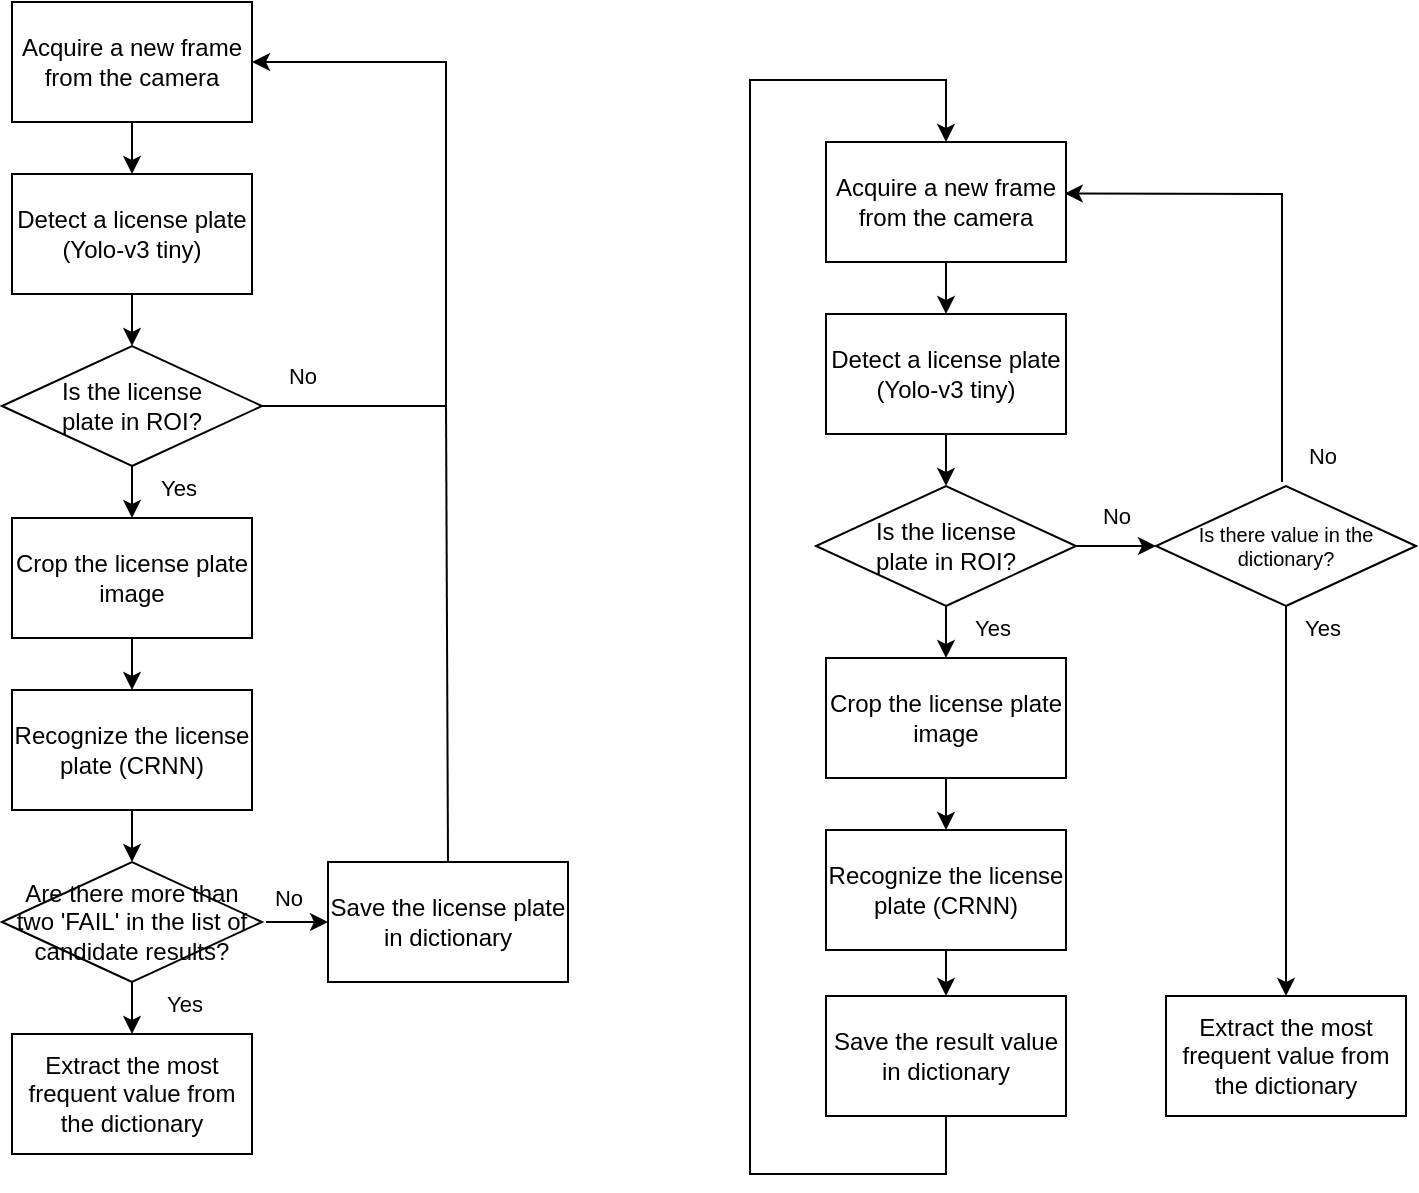 <mxfile version="20.1.1" type="github">
  <diagram id="tjk8-zccm7qPOIl50D6I" name="Page-1">
    <mxGraphModel dx="1422" dy="762" grid="0" gridSize="10" guides="1" tooltips="1" connect="1" arrows="1" fold="1" page="1" pageScale="1" pageWidth="827" pageHeight="1169" math="0" shadow="0">
      <root>
        <mxCell id="0" />
        <mxCell id="1" parent="0" />
        <mxCell id="xw9YYTvhBU25femKJy6E-2" value="Acquire a new frame from the camera" style="rounded=0;whiteSpace=wrap;html=1;flipH=0;flipV=1;" parent="1" vertex="1">
          <mxGeometry x="45" y="110" width="120" height="60" as="geometry" />
        </mxCell>
        <mxCell id="xw9YYTvhBU25femKJy6E-3" value="Detect a license plate&lt;br&gt;(Yolo-v3 tiny)" style="rounded=0;whiteSpace=wrap;html=1;flipH=0;flipV=1;" parent="1" vertex="1">
          <mxGeometry x="45" y="196" width="120" height="60" as="geometry" />
        </mxCell>
        <mxCell id="xw9YYTvhBU25femKJy6E-4" value="Is the license&lt;br&gt;plate in ROI?" style="rhombus;whiteSpace=wrap;html=1;flipH=0;flipV=1;" parent="1" vertex="1">
          <mxGeometry x="40" y="282" width="130" height="60" as="geometry" />
        </mxCell>
        <mxCell id="xw9YYTvhBU25femKJy6E-8" value="Crop the license plate&lt;br&gt;image" style="rounded=0;whiteSpace=wrap;html=1;flipH=0;flipV=1;" parent="1" vertex="1">
          <mxGeometry x="45" y="368" width="120" height="60" as="geometry" />
        </mxCell>
        <mxCell id="xw9YYTvhBU25femKJy6E-9" value="Recognize the license plate (CRNN)" style="rounded=0;whiteSpace=wrap;html=1;flipH=0;flipV=1;" parent="1" vertex="1">
          <mxGeometry x="45" y="454" width="120" height="60" as="geometry" />
        </mxCell>
        <mxCell id="xw9YYTvhBU25femKJy6E-17" value="Are there more than two &#39;FAIL&#39; in the list of candidate results?" style="rhombus;whiteSpace=wrap;html=1;flipH=1;flipV=1;" parent="1" vertex="1">
          <mxGeometry x="40" y="540" width="130" height="60" as="geometry" />
        </mxCell>
        <mxCell id="xw9YYTvhBU25femKJy6E-18" value="Save the license plate in dictionary" style="rounded=0;whiteSpace=wrap;html=1;flipH=1;flipV=0;" parent="1" vertex="1">
          <mxGeometry x="203" y="540" width="120" height="60" as="geometry" />
        </mxCell>
        <mxCell id="xw9YYTvhBU25femKJy6E-19" value="Extract the most frequent value from the dictionary" style="rounded=0;whiteSpace=wrap;html=1;flipH=0;flipV=1;" parent="1" vertex="1">
          <mxGeometry x="45" y="626" width="120" height="60" as="geometry" />
        </mxCell>
        <mxCell id="nsxDlxBpBc2tqzMoZprM-2" value="" style="endArrow=none;html=1;rounded=0;fontSize=11;exitX=0.5;exitY=0;exitDx=0;exitDy=0;" parent="1" source="xw9YYTvhBU25femKJy6E-18" edge="1">
          <mxGeometry width="50" height="50" relative="1" as="geometry">
            <mxPoint x="335" y="500" as="sourcePoint" />
            <mxPoint x="262" y="310" as="targetPoint" />
          </mxGeometry>
        </mxCell>
        <mxCell id="nsxDlxBpBc2tqzMoZprM-3" value="No" style="text;html=1;align=center;verticalAlign=middle;resizable=0;points=[];autosize=1;strokeColor=none;fillColor=none;fontSize=11;" parent="1" vertex="1">
          <mxGeometry x="170" y="282" width="40" height="30" as="geometry" />
        </mxCell>
        <mxCell id="nsxDlxBpBc2tqzMoZprM-4" value="Yes" style="text;html=1;align=center;verticalAlign=middle;resizable=0;points=[];autosize=1;strokeColor=none;fillColor=none;fontSize=11;" parent="1" vertex="1">
          <mxGeometry x="111" y="596" width="40" height="30" as="geometry" />
        </mxCell>
        <mxCell id="nsxDlxBpBc2tqzMoZprM-6" value="" style="endArrow=classic;html=1;rounded=0;fontSize=11;exitX=0.5;exitY=1;exitDx=0;exitDy=0;" parent="1" source="xw9YYTvhBU25femKJy6E-2" target="xw9YYTvhBU25femKJy6E-3" edge="1">
          <mxGeometry width="50" height="50" relative="1" as="geometry">
            <mxPoint x="352" y="480" as="sourcePoint" />
            <mxPoint x="402" y="430" as="targetPoint" />
          </mxGeometry>
        </mxCell>
        <mxCell id="nsxDlxBpBc2tqzMoZprM-7" value="" style="endArrow=classic;html=1;rounded=0;fontSize=11;exitX=0.5;exitY=1;exitDx=0;exitDy=0;" parent="1" source="xw9YYTvhBU25femKJy6E-3" target="xw9YYTvhBU25femKJy6E-4" edge="1">
          <mxGeometry width="50" height="50" relative="1" as="geometry">
            <mxPoint x="115" y="180" as="sourcePoint" />
            <mxPoint x="115" y="206" as="targetPoint" />
          </mxGeometry>
        </mxCell>
        <mxCell id="nsxDlxBpBc2tqzMoZprM-8" value="" style="endArrow=classic;html=1;rounded=0;fontSize=11;exitX=0.5;exitY=1;exitDx=0;exitDy=0;" parent="1" source="xw9YYTvhBU25femKJy6E-4" target="xw9YYTvhBU25femKJy6E-8" edge="1">
          <mxGeometry width="50" height="50" relative="1" as="geometry">
            <mxPoint x="125" y="190" as="sourcePoint" />
            <mxPoint x="125" y="216" as="targetPoint" />
          </mxGeometry>
        </mxCell>
        <mxCell id="nsxDlxBpBc2tqzMoZprM-9" value="" style="endArrow=classic;html=1;rounded=0;fontSize=11;exitX=0.5;exitY=1;exitDx=0;exitDy=0;" parent="1" source="xw9YYTvhBU25femKJy6E-8" target="xw9YYTvhBU25femKJy6E-9" edge="1">
          <mxGeometry width="50" height="50" relative="1" as="geometry">
            <mxPoint x="135" y="200" as="sourcePoint" />
            <mxPoint x="135" y="226" as="targetPoint" />
          </mxGeometry>
        </mxCell>
        <mxCell id="nsxDlxBpBc2tqzMoZprM-10" value="" style="endArrow=classic;html=1;rounded=0;fontSize=11;exitX=0.5;exitY=1;exitDx=0;exitDy=0;" parent="1" source="xw9YYTvhBU25femKJy6E-9" target="xw9YYTvhBU25femKJy6E-17" edge="1">
          <mxGeometry width="50" height="50" relative="1" as="geometry">
            <mxPoint x="145" y="210" as="sourcePoint" />
            <mxPoint x="145" y="236" as="targetPoint" />
          </mxGeometry>
        </mxCell>
        <mxCell id="nsxDlxBpBc2tqzMoZprM-11" value="" style="endArrow=classic;html=1;rounded=0;fontSize=11;exitX=0.5;exitY=1;exitDx=0;exitDy=0;" parent="1" source="xw9YYTvhBU25femKJy6E-17" target="xw9YYTvhBU25femKJy6E-19" edge="1">
          <mxGeometry width="50" height="50" relative="1" as="geometry">
            <mxPoint x="155" y="220" as="sourcePoint" />
            <mxPoint x="155" y="246" as="targetPoint" />
          </mxGeometry>
        </mxCell>
        <mxCell id="nsxDlxBpBc2tqzMoZprM-13" value="" style="endArrow=classic;html=1;rounded=0;fontSize=11;entryX=0;entryY=0.5;entryDx=0;entryDy=0;" parent="1" target="xw9YYTvhBU25femKJy6E-18" edge="1">
          <mxGeometry width="50" height="50" relative="1" as="geometry">
            <mxPoint x="172" y="570" as="sourcePoint" />
            <mxPoint x="175" y="266" as="targetPoint" />
          </mxGeometry>
        </mxCell>
        <mxCell id="nsxDlxBpBc2tqzMoZprM-14" value="" style="endArrow=classic;html=1;rounded=0;fontSize=11;exitX=1;exitY=0.5;exitDx=0;exitDy=0;entryX=1;entryY=0.5;entryDx=0;entryDy=0;" parent="1" source="xw9YYTvhBU25femKJy6E-4" target="xw9YYTvhBU25femKJy6E-2" edge="1">
          <mxGeometry width="50" height="50" relative="1" as="geometry">
            <mxPoint x="352" y="480" as="sourcePoint" />
            <mxPoint x="402" y="430" as="targetPoint" />
            <Array as="points">
              <mxPoint x="262" y="312" />
              <mxPoint x="262" y="140" />
            </Array>
          </mxGeometry>
        </mxCell>
        <mxCell id="nsxDlxBpBc2tqzMoZprM-18" value="No" style="text;html=1;align=center;verticalAlign=middle;resizable=0;points=[];autosize=1;strokeColor=none;fillColor=none;fontSize=11;" parent="1" vertex="1">
          <mxGeometry x="163" y="543" width="40" height="30" as="geometry" />
        </mxCell>
        <mxCell id="nsxDlxBpBc2tqzMoZprM-19" value="Yes" style="text;html=1;align=center;verticalAlign=middle;resizable=0;points=[];autosize=1;strokeColor=none;fillColor=none;fontSize=11;" parent="1" vertex="1">
          <mxGeometry x="108" y="338" width="40" height="30" as="geometry" />
        </mxCell>
        <mxCell id="nsxDlxBpBc2tqzMoZprM-20" value="Acquire a new frame from the camera" style="rounded=0;whiteSpace=wrap;html=1;flipH=0;flipV=1;" parent="1" vertex="1">
          <mxGeometry x="452" y="180" width="120" height="60" as="geometry" />
        </mxCell>
        <mxCell id="nsxDlxBpBc2tqzMoZprM-21" value="Detect a license plate&lt;br&gt;(Yolo-v3 tiny)" style="rounded=0;whiteSpace=wrap;html=1;flipH=0;flipV=1;" parent="1" vertex="1">
          <mxGeometry x="452" y="266" width="120" height="60" as="geometry" />
        </mxCell>
        <mxCell id="nsxDlxBpBc2tqzMoZprM-22" value="Is the license&lt;br&gt;plate in ROI?" style="rhombus;whiteSpace=wrap;html=1;flipH=0;flipV=1;" parent="1" vertex="1">
          <mxGeometry x="447" y="352" width="130" height="60" as="geometry" />
        </mxCell>
        <mxCell id="nsxDlxBpBc2tqzMoZprM-23" value="Crop the license plate&lt;br&gt;image" style="rounded=0;whiteSpace=wrap;html=1;flipH=0;flipV=1;" parent="1" vertex="1">
          <mxGeometry x="452" y="438" width="120" height="60" as="geometry" />
        </mxCell>
        <mxCell id="nsxDlxBpBc2tqzMoZprM-24" value="Recognize the license plate (CRNN)" style="rounded=0;whiteSpace=wrap;html=1;flipH=0;flipV=1;" parent="1" vertex="1">
          <mxGeometry x="452" y="524" width="120" height="60" as="geometry" />
        </mxCell>
        <mxCell id="nsxDlxBpBc2tqzMoZprM-27" value="Extract the most frequent value from the dictionary" style="rounded=0;whiteSpace=wrap;html=1;flipH=0;flipV=1;" parent="1" vertex="1">
          <mxGeometry x="622" y="607" width="120" height="60" as="geometry" />
        </mxCell>
        <mxCell id="nsxDlxBpBc2tqzMoZprM-29" value="No" style="text;html=1;align=center;verticalAlign=middle;resizable=0;points=[];autosize=1;strokeColor=none;fillColor=none;fontSize=11;" parent="1" vertex="1">
          <mxGeometry x="577" y="352" width="40" height="30" as="geometry" />
        </mxCell>
        <mxCell id="nsxDlxBpBc2tqzMoZprM-31" value="" style="endArrow=classic;html=1;rounded=0;fontSize=11;exitX=0.5;exitY=1;exitDx=0;exitDy=0;" parent="1" source="nsxDlxBpBc2tqzMoZprM-20" target="nsxDlxBpBc2tqzMoZprM-21" edge="1">
          <mxGeometry width="50" height="50" relative="1" as="geometry">
            <mxPoint x="759" y="550" as="sourcePoint" />
            <mxPoint x="809" y="500" as="targetPoint" />
          </mxGeometry>
        </mxCell>
        <mxCell id="nsxDlxBpBc2tqzMoZprM-32" value="" style="endArrow=classic;html=1;rounded=0;fontSize=11;exitX=0.5;exitY=1;exitDx=0;exitDy=0;" parent="1" source="nsxDlxBpBc2tqzMoZprM-21" target="nsxDlxBpBc2tqzMoZprM-22" edge="1">
          <mxGeometry width="50" height="50" relative="1" as="geometry">
            <mxPoint x="522" y="250" as="sourcePoint" />
            <mxPoint x="522" y="276" as="targetPoint" />
          </mxGeometry>
        </mxCell>
        <mxCell id="nsxDlxBpBc2tqzMoZprM-33" value="" style="endArrow=classic;html=1;rounded=0;fontSize=11;exitX=0.5;exitY=1;exitDx=0;exitDy=0;" parent="1" source="nsxDlxBpBc2tqzMoZprM-22" target="nsxDlxBpBc2tqzMoZprM-23" edge="1">
          <mxGeometry width="50" height="50" relative="1" as="geometry">
            <mxPoint x="532" y="260" as="sourcePoint" />
            <mxPoint x="532" y="286" as="targetPoint" />
          </mxGeometry>
        </mxCell>
        <mxCell id="nsxDlxBpBc2tqzMoZprM-34" value="" style="endArrow=classic;html=1;rounded=0;fontSize=11;exitX=0.5;exitY=1;exitDx=0;exitDy=0;" parent="1" source="nsxDlxBpBc2tqzMoZprM-23" target="nsxDlxBpBc2tqzMoZprM-24" edge="1">
          <mxGeometry width="50" height="50" relative="1" as="geometry">
            <mxPoint x="542" y="270" as="sourcePoint" />
            <mxPoint x="542" y="296" as="targetPoint" />
          </mxGeometry>
        </mxCell>
        <mxCell id="nsxDlxBpBc2tqzMoZprM-35" value="" style="endArrow=classic;html=1;rounded=0;fontSize=11;exitX=0.5;exitY=1;exitDx=0;exitDy=0;" parent="1" source="nsxDlxBpBc2tqzMoZprM-24" target="nsxDlxBpBc2tqzMoZprM-41" edge="1">
          <mxGeometry width="50" height="50" relative="1" as="geometry">
            <mxPoint x="552" y="280" as="sourcePoint" />
            <mxPoint x="552" y="306" as="targetPoint" />
          </mxGeometry>
        </mxCell>
        <mxCell id="nsxDlxBpBc2tqzMoZprM-40" value="Yes" style="text;html=1;align=center;verticalAlign=middle;resizable=0;points=[];autosize=1;strokeColor=none;fillColor=none;fontSize=11;" parent="1" vertex="1">
          <mxGeometry x="515" y="408" width="40" height="30" as="geometry" />
        </mxCell>
        <mxCell id="nsxDlxBpBc2tqzMoZprM-41" value="Save the result value in dictionary" style="rounded=0;whiteSpace=wrap;html=1;flipH=1;flipV=0;" parent="1" vertex="1">
          <mxGeometry x="452" y="607" width="120" height="60" as="geometry" />
        </mxCell>
        <mxCell id="nsxDlxBpBc2tqzMoZprM-43" value="" style="endArrow=classic;html=1;rounded=0;fontSize=11;entryX=0.5;entryY=0;entryDx=0;entryDy=0;exitX=0.5;exitY=1;exitDx=0;exitDy=0;" parent="1" source="nsxDlxBpBc2tqzMoZprM-41" target="nsxDlxBpBc2tqzMoZprM-20" edge="1">
          <mxGeometry width="50" height="50" relative="1" as="geometry">
            <mxPoint x="414" y="686" as="sourcePoint" />
            <mxPoint x="317" y="468" as="targetPoint" />
            <Array as="points">
              <mxPoint x="512" y="696" />
              <mxPoint x="414" y="696" />
              <mxPoint x="414" y="149" />
              <mxPoint x="512" y="149" />
            </Array>
          </mxGeometry>
        </mxCell>
        <mxCell id="nsxDlxBpBc2tqzMoZprM-46" value="Is there value in the dictionary?" style="rhombus;whiteSpace=wrap;html=1;flipH=0;flipV=1;fontSize=10;" parent="1" vertex="1">
          <mxGeometry x="617" y="352" width="130" height="60" as="geometry" />
        </mxCell>
        <mxCell id="nsxDlxBpBc2tqzMoZprM-48" value="" style="endArrow=classic;html=1;rounded=0;fontSize=11;exitX=1;exitY=0.5;exitDx=0;exitDy=0;entryX=0;entryY=0.5;entryDx=0;entryDy=0;" parent="1" source="nsxDlxBpBc2tqzMoZprM-22" target="nsxDlxBpBc2tqzMoZprM-46" edge="1">
          <mxGeometry width="50" height="50" relative="1" as="geometry">
            <mxPoint x="522" y="250.0" as="sourcePoint" />
            <mxPoint x="522" y="276.0" as="targetPoint" />
          </mxGeometry>
        </mxCell>
        <mxCell id="nsxDlxBpBc2tqzMoZprM-49" value="" style="endArrow=classic;html=1;rounded=0;fontSize=11;entryX=0.995;entryY=0.571;entryDx=0;entryDy=0;entryPerimeter=0;" parent="1" target="nsxDlxBpBc2tqzMoZprM-20" edge="1">
          <mxGeometry width="50" height="50" relative="1" as="geometry">
            <mxPoint x="680" y="350" as="sourcePoint" />
            <mxPoint x="627" y="392" as="targetPoint" />
            <Array as="points">
              <mxPoint x="680" y="206" />
            </Array>
          </mxGeometry>
        </mxCell>
        <mxCell id="nsxDlxBpBc2tqzMoZprM-50" value="No" style="text;html=1;align=center;verticalAlign=middle;resizable=0;points=[];autosize=1;strokeColor=none;fillColor=none;fontSize=11;" parent="1" vertex="1">
          <mxGeometry x="680" y="322" width="40" height="30" as="geometry" />
        </mxCell>
        <mxCell id="nsxDlxBpBc2tqzMoZprM-51" value="Yes" style="text;html=1;align=center;verticalAlign=middle;resizable=0;points=[];autosize=1;strokeColor=none;fillColor=none;fontSize=11;" parent="1" vertex="1">
          <mxGeometry x="680" y="408" width="40" height="30" as="geometry" />
        </mxCell>
        <mxCell id="nsxDlxBpBc2tqzMoZprM-52" value="" style="endArrow=classic;html=1;rounded=0;fontSize=11;entryX=0.5;entryY=0;entryDx=0;entryDy=0;exitX=0.5;exitY=1;exitDx=0;exitDy=0;" parent="1" source="nsxDlxBpBc2tqzMoZprM-46" target="nsxDlxBpBc2tqzMoZprM-27" edge="1">
          <mxGeometry width="50" height="50" relative="1" as="geometry">
            <mxPoint x="650" y="420" as="sourcePoint" />
            <mxPoint x="522" y="534" as="targetPoint" />
          </mxGeometry>
        </mxCell>
      </root>
    </mxGraphModel>
  </diagram>
</mxfile>
